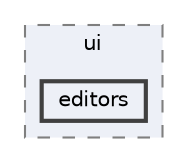 digraph "packages/cli/src/ui/editors"
{
 // LATEX_PDF_SIZE
  bgcolor="transparent";
  edge [fontname=Helvetica,fontsize=10,labelfontname=Helvetica,labelfontsize=10];
  node [fontname=Helvetica,fontsize=10,shape=box,height=0.2,width=0.4];
  compound=true
  subgraph clusterdir_7723c709317483559797a5535cb9370f {
    graph [ bgcolor="#edf0f7", pencolor="grey50", label="ui", fontname=Helvetica,fontsize=10 style="filled,dashed", URL="dir_7723c709317483559797a5535cb9370f.html",tooltip=""]
  dir_015f883acd319d8a86495a958b3e0317 [label="editors", fillcolor="#edf0f7", color="grey25", style="filled,bold", URL="dir_015f883acd319d8a86495a958b3e0317.html",tooltip=""];
  }
}
